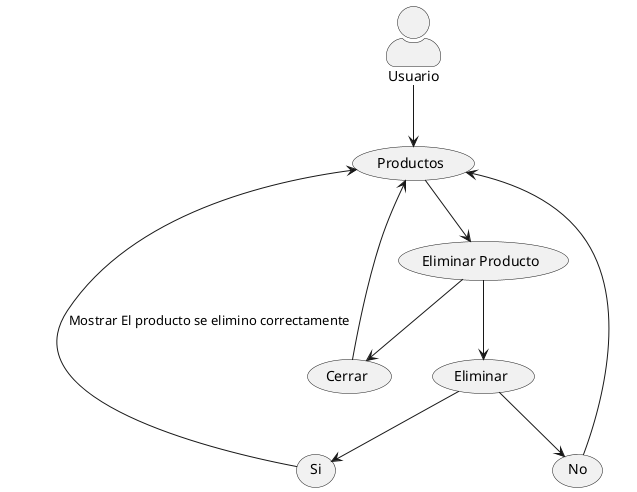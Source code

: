 @startuml CasosDeUso
skinparam actorStyle awesome

:Usuario: as usuario 
(Productos) as pro
(Eliminar Producto) as ep
(Eliminar) as eli
(Cerrar) as cerr
(Si) as si
(No) as no


pro --> ep
eli --> si  
si --> pro : Mostrar El producto se elimino correctamente
ep --> eli
eli --> no 
no  --> pro
ep --> cerr
cerr --> pro
usuario --> pro 



@enduml
